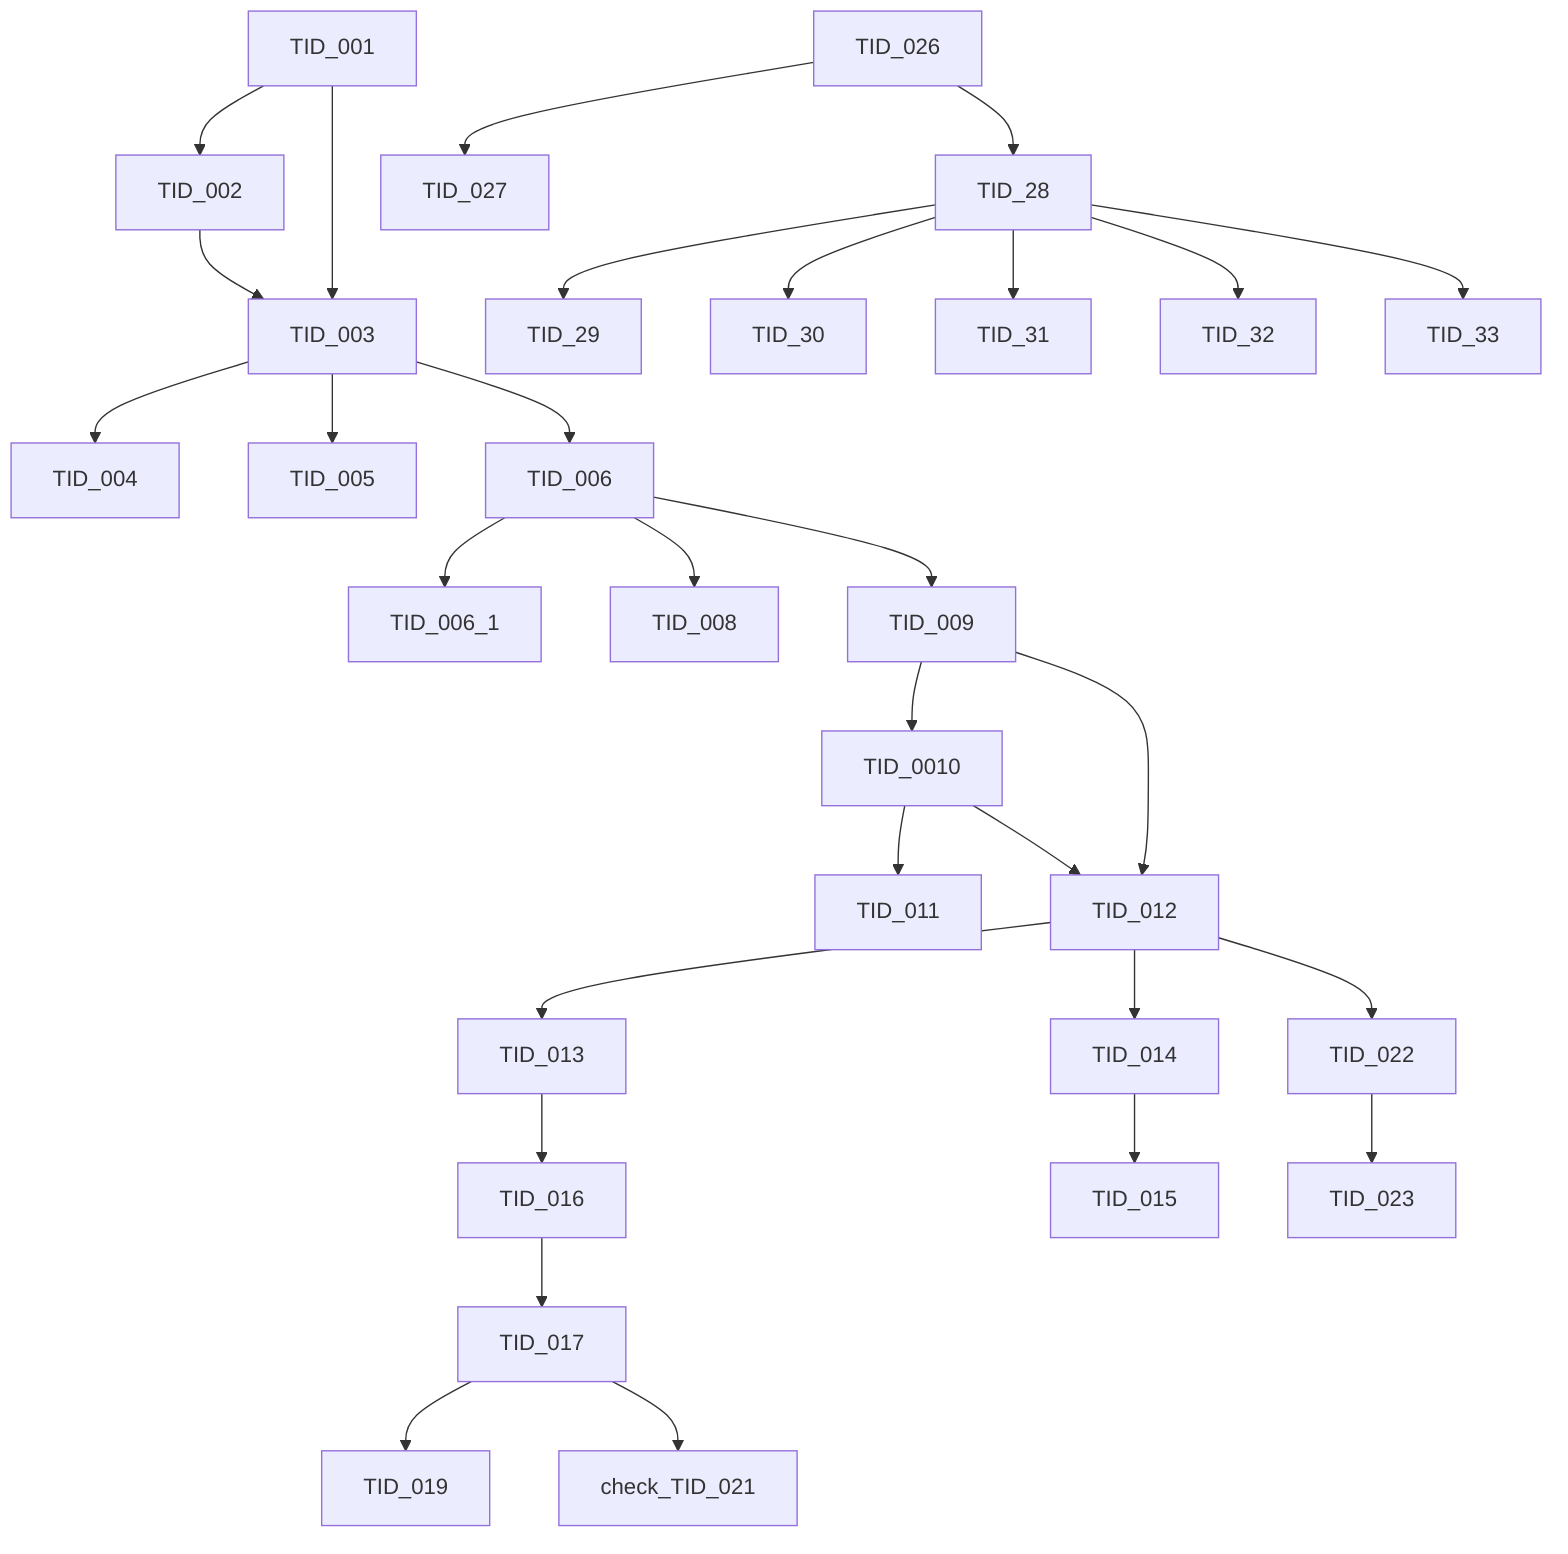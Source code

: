 graph TD
  1[TID_001]-->2[TID_002]
  2-->3[TID_003]
  1-->3
  3-->4[TID_004]
  3-->5[TID_005]
  3-->6[TID_006]
  6-->6_1[TID_006_1]
  6-->8[TID_008]
  6-->9[TID_009]
  9-->10[TID_0010]
  9-->12
  10-->11[TID_011]
  10-->12[TID_012]
  12-->13[TID_013]
  12-->14[TID_014]
  14-->15[TID_015]
  13-->16[TID_016]
  16-->17[TID_017]
  17-->19[TID_019]
  17-->21[check_TID_021]
  12-->22[TID_022]
  22-->23[TID_023]

  26[TID_026]-->27[TID_027]
  26-->28[TID_28]
  28-->29[TID_29]
  28-->30[TID_30]
  28-->31[TID_31]
  28-->32[TID_32]
  28-->33[TID_33]